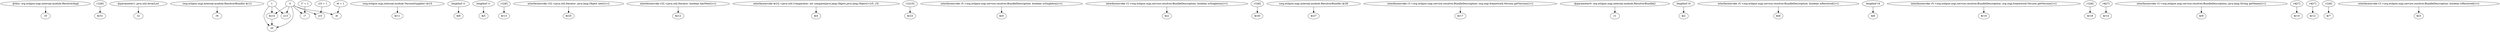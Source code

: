 digraph g {
0[label="@this: org.eclipse.osgi.internal.module.ResolverImpl"]
1[label="r0"]
0->1[label=""]
2[label="r1[i6]"]
3[label="$r31"]
2->3[label=""]
4[label="@parameter1: java.util.ArrayList"]
5[label="r2"]
4->5[label=""]
6[label="(org.eclipse.osgi.internal.module.ResolverBundle) $r12"]
7[label="r6"]
6->7[label=""]
8[label="0"]
9[label="z0"]
8->9[label=""]
10[label="(org.eclipse.osgi.internal.module.VersionSupplier) $r10"]
11[label="$r11"]
10->11[label=""]
12[label="1"]
12->9[label=""]
13[label="lengthof r1"]
14[label="$i9"]
13->14[label=""]
15[label="lengthof r1"]
16[label="$i5"]
15->16[label=""]
17[label="r1[i6]"]
18[label="$r13"]
17->18[label=""]
19[label="interfaceinvoke r32.<java.util.Iterator: java.lang.Object next()>()"]
20[label="$r25"]
19->20[label=""]
21[label="z13"]
8->21[label=""]
22[label="i7"]
8->22[label=""]
23[label="interfaceinvoke r32.<java.util.Iterator: boolean hasNext()>()"]
24[label="$z12"]
23->24[label=""]
12->21[label=""]
25[label="interfaceinvoke $r22.<java.util.Comparator: int compare(java.lang.Object,java.lang.Object)>(r5, r3)"]
26[label="$i4"]
25->26[label=""]
27[label="r1[i10]"]
28[label="$r23"]
27->28[label=""]
29[label="interfaceinvoke r5.<org.eclipse.osgi.service.resolver.BundleDescription: boolean isSingleton()>()"]
30[label="$z5"]
29->30[label=""]
31[label="interfaceinvoke r3.<org.eclipse.osgi.service.resolver.BundleDescription: boolean isSingleton()>()"]
32[label="$z2"]
31->32[label=""]
33[label="i10"]
8->33[label=""]
34[label="r1[i6]"]
35[label="$r20"]
34->35[label=""]
36[label="(org.eclipse.osgi.internal.module.ResolverBundle) $r26"]
37[label="$r27"]
36->37[label=""]
38[label="interfaceinvoke r3.<org.eclipse.osgi.service.resolver.BundleDescription: org.osgi.framework.Version getVersion()>()"]
39[label="$r17"]
38->39[label=""]
40[label="i10 + 1"]
40->33[label=""]
41[label="@parameter0: org.eclipse.osgi.internal.module.ResolverBundle[]"]
42[label="r1"]
41->42[label=""]
43[label="lengthof r4"]
44[label="$i2"]
43->44[label=""]
45[label="interfaceinvoke r5.<org.eclipse.osgi.service.resolver.BundleDescription: boolean isResolved()>()"]
46[label="$z6"]
45->46[label=""]
47[label="i7 + 1"]
47->22[label=""]
48[label="lengthof r4"]
49[label="$i8"]
48->49[label=""]
50[label="interfaceinvoke r5.<org.eclipse.osgi.service.resolver.BundleDescription: org.osgi.framework.Version getVersion()>()"]
51[label="$r16"]
50->51[label=""]
52[label="i6 + 1"]
53[label="i6"]
52->53[label=""]
54[label="r1[i6]"]
55[label="$r18"]
54->55[label=""]
56[label="r4[i7]"]
57[label="$r14"]
56->57[label=""]
58[label="$z14"]
58->9[label=""]
59[label="interfaceinvoke r3.<org.eclipse.osgi.service.resolver.BundleDescription: java.lang.String getName()>()"]
60[label="$r9"]
59->60[label=""]
61[label="r4[i7]"]
62[label="$r10"]
61->62[label=""]
12->58[label=""]
8->58[label=""]
63[label="r4[i7]"]
64[label="$r12"]
63->64[label=""]
8->53[label=""]
65[label="r1[i6]"]
66[label="$r7"]
65->66[label=""]
67[label="interfaceinvoke r3.<org.eclipse.osgi.service.resolver.BundleDescription: boolean isResolved()>()"]
68[label="$z3"]
67->68[label=""]
}